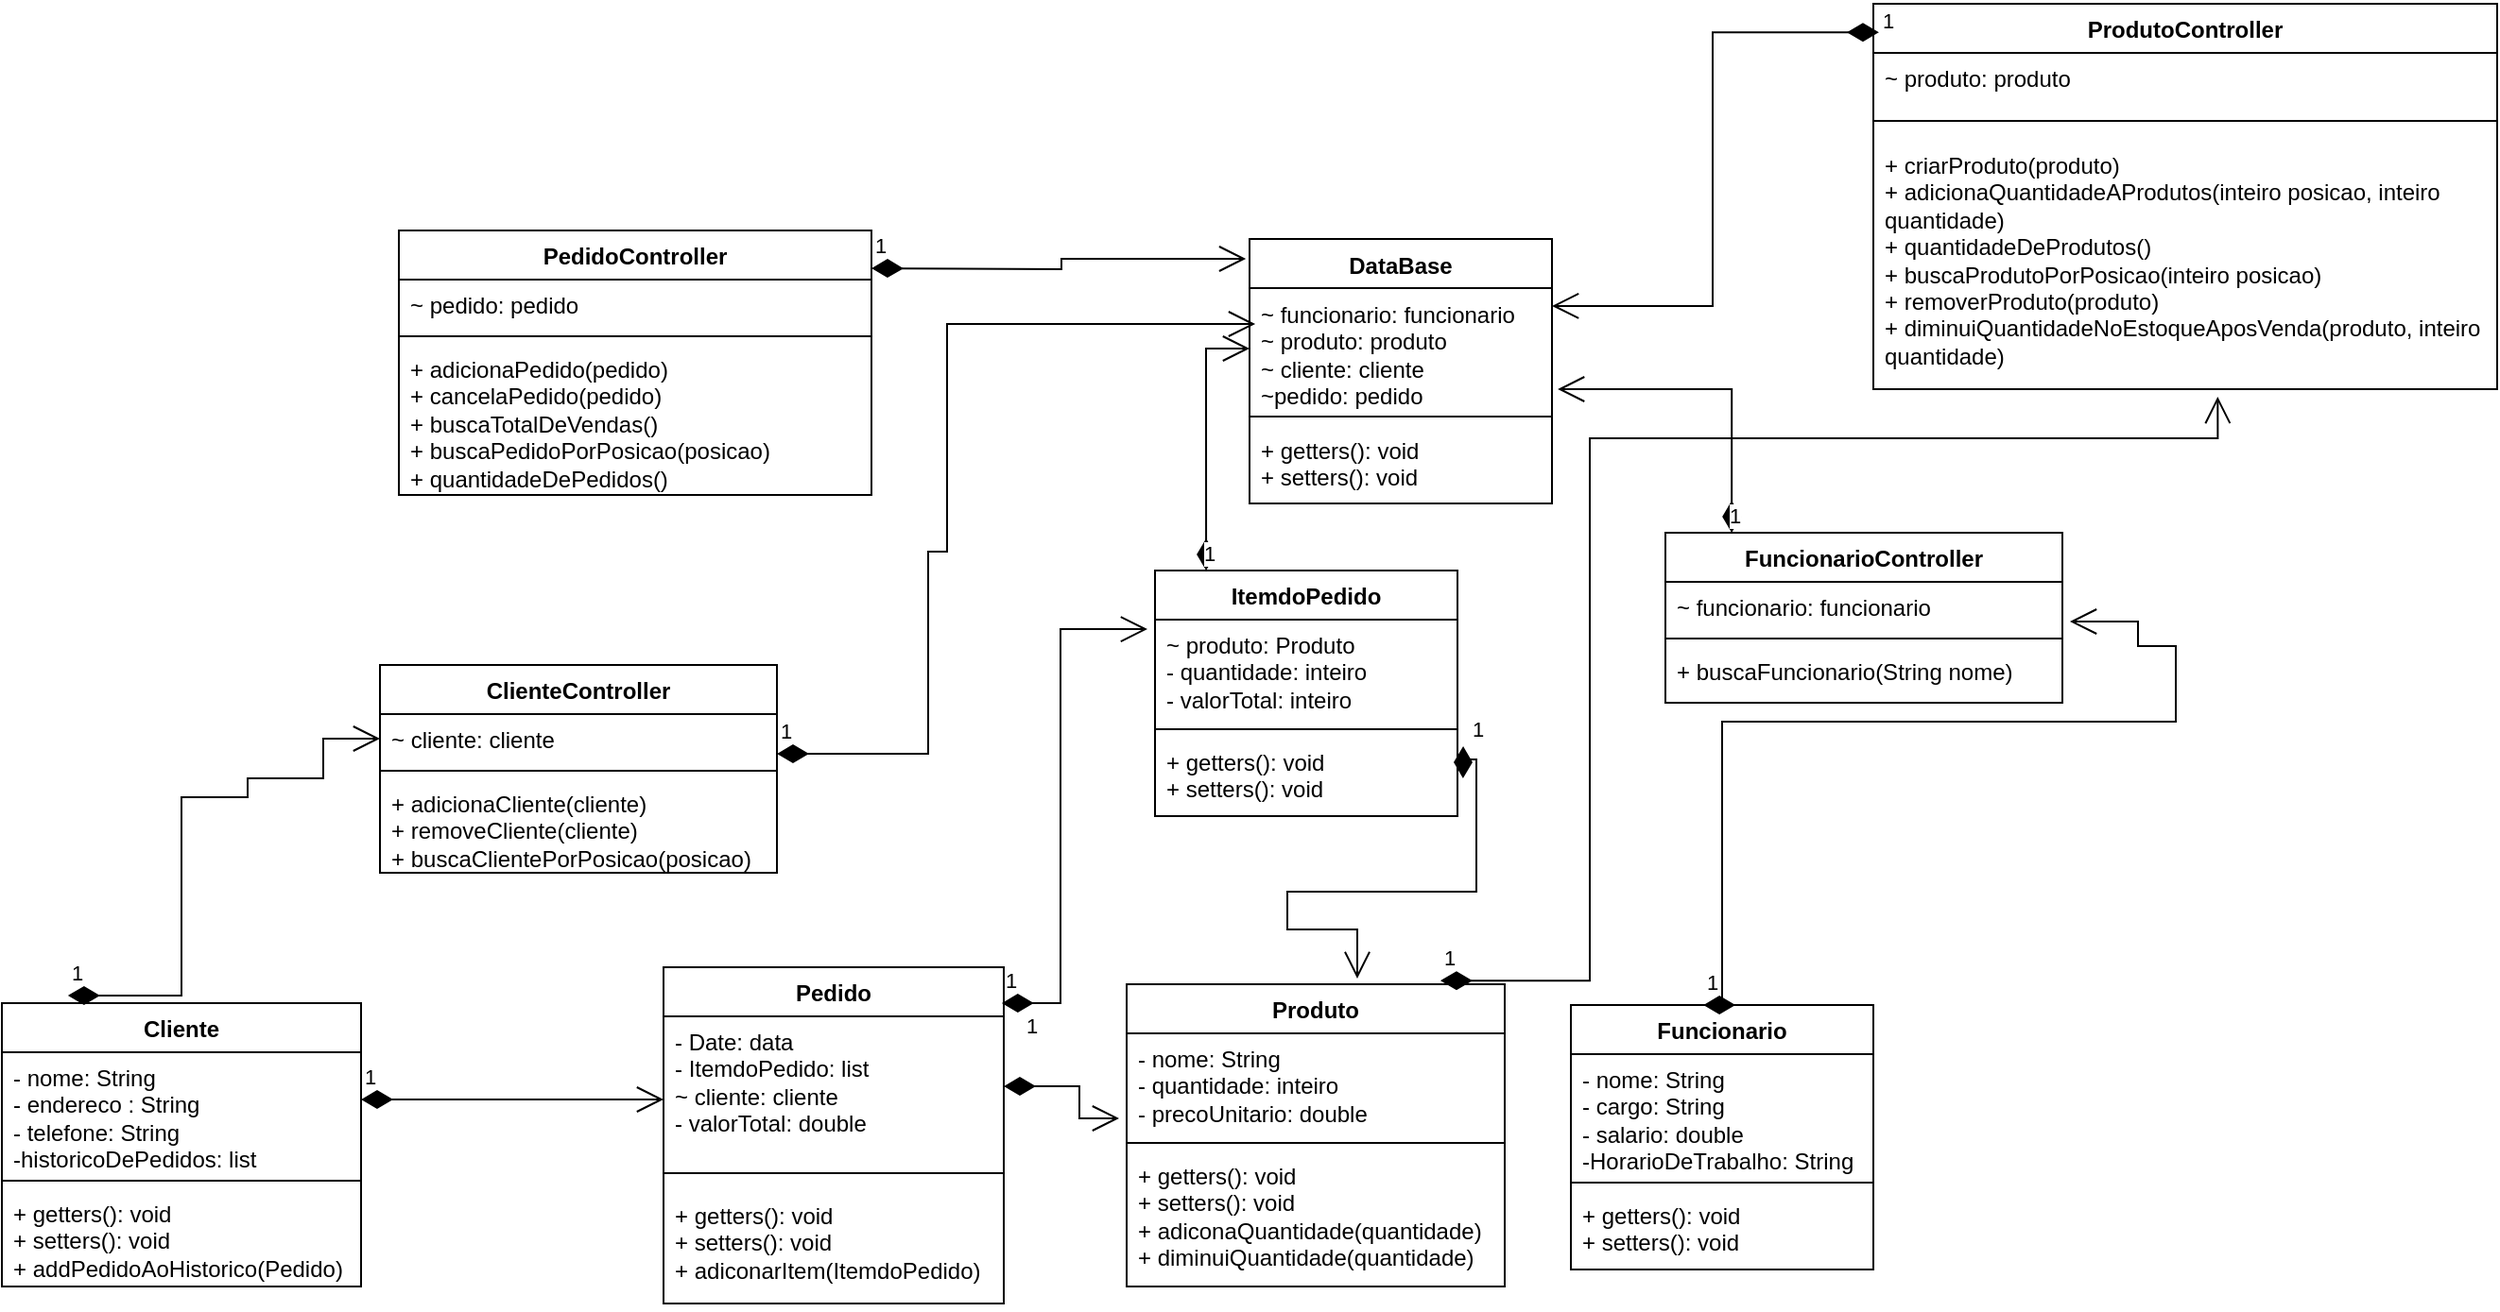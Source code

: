 <mxfile version="21.2.7" type="device">
  <diagram id="PnvKeoeQNDzzuG13HPoo" name="Página-1">
    <mxGraphModel dx="2084" dy="766" grid="1" gridSize="10" guides="1" tooltips="1" connect="1" arrows="1" fold="1" page="1" pageScale="1" pageWidth="827" pageHeight="1169" math="0" shadow="0">
      <root>
        <mxCell id="0" />
        <mxCell id="1" parent="0" />
        <mxCell id="MQpVoSl_3eODT95voW7s-1" value="Cliente" style="swimlane;fontStyle=1;align=center;verticalAlign=top;childLayout=stackLayout;horizontal=1;startSize=26;horizontalStack=0;resizeParent=1;resizeParentMax=0;resizeLast=0;collapsible=1;marginBottom=0;whiteSpace=wrap;html=1;" vertex="1" parent="1">
          <mxGeometry x="-340" y="989" width="190" height="150" as="geometry" />
        </mxCell>
        <mxCell id="MQpVoSl_3eODT95voW7s-2" value="- nome: String&lt;br&gt;- endereco : String&lt;br&gt;- telefone: String&lt;br&gt;-historicoDePedidos: list" style="text;strokeColor=none;fillColor=none;align=left;verticalAlign=top;spacingLeft=4;spacingRight=4;overflow=hidden;rotatable=0;points=[[0,0.5],[1,0.5]];portConstraint=eastwest;whiteSpace=wrap;html=1;" vertex="1" parent="MQpVoSl_3eODT95voW7s-1">
          <mxGeometry y="26" width="190" height="64" as="geometry" />
        </mxCell>
        <mxCell id="MQpVoSl_3eODT95voW7s-3" value="" style="line;strokeWidth=1;fillColor=none;align=left;verticalAlign=middle;spacingTop=-1;spacingLeft=3;spacingRight=3;rotatable=0;labelPosition=right;points=[];portConstraint=eastwest;strokeColor=inherit;" vertex="1" parent="MQpVoSl_3eODT95voW7s-1">
          <mxGeometry y="90" width="190" height="8" as="geometry" />
        </mxCell>
        <mxCell id="MQpVoSl_3eODT95voW7s-4" value="+ getters(): void&lt;br&gt;+ setters(): void&lt;br&gt;+ addPedidoAoHistorico(Pedido)" style="text;strokeColor=none;fillColor=none;align=left;verticalAlign=top;spacingLeft=4;spacingRight=4;overflow=hidden;rotatable=0;points=[[0,0.5],[1,0.5]];portConstraint=eastwest;whiteSpace=wrap;html=1;" vertex="1" parent="MQpVoSl_3eODT95voW7s-1">
          <mxGeometry y="98" width="190" height="52" as="geometry" />
        </mxCell>
        <mxCell id="MQpVoSl_3eODT95voW7s-5" value="Funcionario" style="swimlane;fontStyle=1;align=center;verticalAlign=top;childLayout=stackLayout;horizontal=1;startSize=26;horizontalStack=0;resizeParent=1;resizeParentMax=0;resizeLast=0;collapsible=1;marginBottom=0;whiteSpace=wrap;html=1;" vertex="1" parent="1">
          <mxGeometry x="490" y="990" width="160" height="140" as="geometry" />
        </mxCell>
        <mxCell id="MQpVoSl_3eODT95voW7s-6" value="- nome: String&lt;br&gt;- cargo: String&lt;br&gt;- salario: double&lt;br&gt;-HorarioDeTrabalho: String" style="text;strokeColor=none;fillColor=none;align=left;verticalAlign=top;spacingLeft=4;spacingRight=4;overflow=hidden;rotatable=0;points=[[0,0.5],[1,0.5]];portConstraint=eastwest;whiteSpace=wrap;html=1;" vertex="1" parent="MQpVoSl_3eODT95voW7s-5">
          <mxGeometry y="26" width="160" height="64" as="geometry" />
        </mxCell>
        <mxCell id="MQpVoSl_3eODT95voW7s-7" value="" style="line;strokeWidth=1;fillColor=none;align=left;verticalAlign=middle;spacingTop=-1;spacingLeft=3;spacingRight=3;rotatable=0;labelPosition=right;points=[];portConstraint=eastwest;strokeColor=inherit;" vertex="1" parent="MQpVoSl_3eODT95voW7s-5">
          <mxGeometry y="90" width="160" height="8" as="geometry" />
        </mxCell>
        <mxCell id="MQpVoSl_3eODT95voW7s-8" value="+ getters(): void&lt;br style=&quot;border-color: var(--border-color);&quot;&gt;+ setters(): void" style="text;strokeColor=none;fillColor=none;align=left;verticalAlign=top;spacingLeft=4;spacingRight=4;overflow=hidden;rotatable=0;points=[[0,0.5],[1,0.5]];portConstraint=eastwest;whiteSpace=wrap;html=1;" vertex="1" parent="MQpVoSl_3eODT95voW7s-5">
          <mxGeometry y="98" width="160" height="42" as="geometry" />
        </mxCell>
        <mxCell id="MQpVoSl_3eODT95voW7s-14" value="ItemdoPedido" style="swimlane;fontStyle=1;align=center;verticalAlign=top;childLayout=stackLayout;horizontal=1;startSize=26;horizontalStack=0;resizeParent=1;resizeParentMax=0;resizeLast=0;collapsible=1;marginBottom=0;whiteSpace=wrap;html=1;" vertex="1" parent="1">
          <mxGeometry x="270" y="760" width="160" height="130" as="geometry" />
        </mxCell>
        <mxCell id="MQpVoSl_3eODT95voW7s-15" value="~ produto: Produto&lt;br&gt;- quantidade: inteiro&lt;br&gt;- valorTotal: inteiro" style="text;strokeColor=none;fillColor=none;align=left;verticalAlign=top;spacingLeft=4;spacingRight=4;overflow=hidden;rotatable=0;points=[[0,0.5],[1,0.5]];portConstraint=eastwest;whiteSpace=wrap;html=1;" vertex="1" parent="MQpVoSl_3eODT95voW7s-14">
          <mxGeometry y="26" width="160" height="54" as="geometry" />
        </mxCell>
        <mxCell id="MQpVoSl_3eODT95voW7s-16" value="" style="line;strokeWidth=1;fillColor=none;align=left;verticalAlign=middle;spacingTop=-1;spacingLeft=3;spacingRight=3;rotatable=0;labelPosition=right;points=[];portConstraint=eastwest;strokeColor=inherit;" vertex="1" parent="MQpVoSl_3eODT95voW7s-14">
          <mxGeometry y="80" width="160" height="8" as="geometry" />
        </mxCell>
        <mxCell id="MQpVoSl_3eODT95voW7s-17" value="+ getters(): void&lt;br style=&quot;border-color: var(--border-color);&quot;&gt;+ setters(): void" style="text;strokeColor=none;fillColor=none;align=left;verticalAlign=top;spacingLeft=4;spacingRight=4;overflow=hidden;rotatable=0;points=[[0,0.5],[1,0.5]];portConstraint=eastwest;whiteSpace=wrap;html=1;" vertex="1" parent="MQpVoSl_3eODT95voW7s-14">
          <mxGeometry y="88" width="160" height="42" as="geometry" />
        </mxCell>
        <mxCell id="MQpVoSl_3eODT95voW7s-18" value="Pedido" style="swimlane;fontStyle=1;align=center;verticalAlign=top;childLayout=stackLayout;horizontal=1;startSize=26;horizontalStack=0;resizeParent=1;resizeParentMax=0;resizeLast=0;collapsible=1;marginBottom=0;whiteSpace=wrap;html=1;" vertex="1" parent="1">
          <mxGeometry x="10" y="970" width="180" height="178" as="geometry" />
        </mxCell>
        <mxCell id="MQpVoSl_3eODT95voW7s-19" value="- Date: data&lt;br&gt;- ItemdoPedido: list&lt;br&gt;~ cliente: cliente&lt;br&gt;- valorTotal: double" style="text;strokeColor=none;fillColor=none;align=left;verticalAlign=top;spacingLeft=4;spacingRight=4;overflow=hidden;rotatable=0;points=[[0,0.5],[1,0.5]];portConstraint=eastwest;whiteSpace=wrap;html=1;" vertex="1" parent="MQpVoSl_3eODT95voW7s-18">
          <mxGeometry y="26" width="180" height="74" as="geometry" />
        </mxCell>
        <mxCell id="MQpVoSl_3eODT95voW7s-20" value="" style="line;strokeWidth=1;fillColor=none;align=left;verticalAlign=middle;spacingTop=-1;spacingLeft=3;spacingRight=3;rotatable=0;labelPosition=right;points=[];portConstraint=eastwest;strokeColor=inherit;" vertex="1" parent="MQpVoSl_3eODT95voW7s-18">
          <mxGeometry y="100" width="180" height="18" as="geometry" />
        </mxCell>
        <mxCell id="MQpVoSl_3eODT95voW7s-21" value="+ getters(): void&lt;br style=&quot;border-color: var(--border-color);&quot;&gt;+ setters(): void&lt;br&gt;+ adiconarItem(ItemdoPedido)" style="text;strokeColor=none;fillColor=none;align=left;verticalAlign=top;spacingLeft=4;spacingRight=4;overflow=hidden;rotatable=0;points=[[0,0.5],[1,0.5]];portConstraint=eastwest;whiteSpace=wrap;html=1;" vertex="1" parent="MQpVoSl_3eODT95voW7s-18">
          <mxGeometry y="118" width="180" height="60" as="geometry" />
        </mxCell>
        <mxCell id="MQpVoSl_3eODT95voW7s-22" value="Produto" style="swimlane;fontStyle=1;align=center;verticalAlign=top;childLayout=stackLayout;horizontal=1;startSize=26;horizontalStack=0;resizeParent=1;resizeParentMax=0;resizeLast=0;collapsible=1;marginBottom=0;whiteSpace=wrap;html=1;" vertex="1" parent="1">
          <mxGeometry x="255" y="979" width="200" height="160" as="geometry" />
        </mxCell>
        <mxCell id="MQpVoSl_3eODT95voW7s-23" value="- nome: String&lt;br&gt;- quantidade: inteiro&lt;br&gt;- precoUnitario: double" style="text;strokeColor=none;fillColor=none;align=left;verticalAlign=top;spacingLeft=4;spacingRight=4;overflow=hidden;rotatable=0;points=[[0,0.5],[1,0.5]];portConstraint=eastwest;whiteSpace=wrap;html=1;" vertex="1" parent="MQpVoSl_3eODT95voW7s-22">
          <mxGeometry y="26" width="200" height="54" as="geometry" />
        </mxCell>
        <mxCell id="MQpVoSl_3eODT95voW7s-24" value="" style="line;strokeWidth=1;fillColor=none;align=left;verticalAlign=middle;spacingTop=-1;spacingLeft=3;spacingRight=3;rotatable=0;labelPosition=right;points=[];portConstraint=eastwest;strokeColor=inherit;" vertex="1" parent="MQpVoSl_3eODT95voW7s-22">
          <mxGeometry y="80" width="200" height="8" as="geometry" />
        </mxCell>
        <mxCell id="MQpVoSl_3eODT95voW7s-25" value="+ getters(): void&lt;br style=&quot;border-color: var(--border-color);&quot;&gt;+ setters(): void&lt;br&gt;+ adiconaQuantidade(quantidade)&lt;br&gt;+ diminuiQuantidade(quantidade)" style="text;strokeColor=none;fillColor=none;align=left;verticalAlign=top;spacingLeft=4;spacingRight=4;overflow=hidden;rotatable=0;points=[[0,0.5],[1,0.5]];portConstraint=eastwest;whiteSpace=wrap;html=1;" vertex="1" parent="MQpVoSl_3eODT95voW7s-22">
          <mxGeometry y="88" width="200" height="72" as="geometry" />
        </mxCell>
        <mxCell id="MQpVoSl_3eODT95voW7s-27" value="1" style="endArrow=open;html=1;endSize=12;startArrow=diamondThin;startSize=14;startFill=1;edgeStyle=orthogonalEdgeStyle;align=left;verticalAlign=bottom;rounded=0;entryX=-0.02;entryY=0.833;entryDx=0;entryDy=0;entryPerimeter=0;" edge="1" parent="1" source="MQpVoSl_3eODT95voW7s-19" target="MQpVoSl_3eODT95voW7s-23">
          <mxGeometry x="-0.744" y="23" relative="1" as="geometry">
            <mxPoint x="90" y="370" as="sourcePoint" />
            <mxPoint x="260" y="370" as="targetPoint" />
            <Array as="points">
              <mxPoint x="230" y="1033" />
              <mxPoint x="230" y="1050" />
            </Array>
            <mxPoint as="offset" />
          </mxGeometry>
        </mxCell>
        <mxCell id="MQpVoSl_3eODT95voW7s-42" value="1" style="endArrow=open;html=1;endSize=12;startArrow=diamondThin;startSize=14;startFill=1;edgeStyle=orthogonalEdgeStyle;align=left;verticalAlign=bottom;rounded=0;entryX=0.61;entryY=-0.019;entryDx=0;entryDy=0;entryPerimeter=0;exitX=1.019;exitY=0.119;exitDx=0;exitDy=0;exitPerimeter=0;" edge="1" parent="1" source="MQpVoSl_3eODT95voW7s-17" target="MQpVoSl_3eODT95voW7s-22">
          <mxGeometry x="-1" y="3" relative="1" as="geometry">
            <mxPoint x="450" y="850" as="sourcePoint" />
            <mxPoint x="510" y="890" as="targetPoint" />
            <Array as="points">
              <mxPoint x="433" y="860" />
              <mxPoint x="440" y="860" />
              <mxPoint x="440" y="930" />
              <mxPoint x="340" y="930" />
              <mxPoint x="340" y="950" />
              <mxPoint x="377" y="950" />
            </Array>
          </mxGeometry>
        </mxCell>
        <mxCell id="MQpVoSl_3eODT95voW7s-44" value="DataBase" style="swimlane;fontStyle=1;align=center;verticalAlign=top;childLayout=stackLayout;horizontal=1;startSize=26;horizontalStack=0;resizeParent=1;resizeParentMax=0;resizeLast=0;collapsible=1;marginBottom=0;whiteSpace=wrap;html=1;" vertex="1" parent="1">
          <mxGeometry x="320" y="584.5" width="160" height="140" as="geometry" />
        </mxCell>
        <mxCell id="MQpVoSl_3eODT95voW7s-45" value="~ funcionario: funcionario&lt;br&gt;~ produto: produto&lt;br&gt;~ cliente: cliente&lt;br&gt;~pedido: pedido" style="text;strokeColor=none;fillColor=none;align=left;verticalAlign=top;spacingLeft=4;spacingRight=4;overflow=hidden;rotatable=0;points=[[0,0.5],[1,0.5]];portConstraint=eastwest;whiteSpace=wrap;html=1;" vertex="1" parent="MQpVoSl_3eODT95voW7s-44">
          <mxGeometry y="26" width="160" height="64" as="geometry" />
        </mxCell>
        <mxCell id="MQpVoSl_3eODT95voW7s-46" value="" style="line;strokeWidth=1;fillColor=none;align=left;verticalAlign=middle;spacingTop=-1;spacingLeft=3;spacingRight=3;rotatable=0;labelPosition=right;points=[];portConstraint=eastwest;strokeColor=inherit;" vertex="1" parent="MQpVoSl_3eODT95voW7s-44">
          <mxGeometry y="90" width="160" height="8" as="geometry" />
        </mxCell>
        <mxCell id="MQpVoSl_3eODT95voW7s-47" value="+ getters(): void&lt;br style=&quot;border-color: var(--border-color);&quot;&gt;+ setters(): void" style="text;strokeColor=none;fillColor=none;align=left;verticalAlign=top;spacingLeft=4;spacingRight=4;overflow=hidden;rotatable=0;points=[[0,0.5],[1,0.5]];portConstraint=eastwest;whiteSpace=wrap;html=1;" vertex="1" parent="MQpVoSl_3eODT95voW7s-44">
          <mxGeometry y="98" width="160" height="42" as="geometry" />
        </mxCell>
        <mxCell id="MQpVoSl_3eODT95voW7s-49" value="ClienteController" style="swimlane;fontStyle=1;align=center;verticalAlign=top;childLayout=stackLayout;horizontal=1;startSize=26;horizontalStack=0;resizeParent=1;resizeParentMax=0;resizeLast=0;collapsible=1;marginBottom=0;whiteSpace=wrap;html=1;" vertex="1" parent="1">
          <mxGeometry x="-140" y="810" width="210" height="110" as="geometry" />
        </mxCell>
        <mxCell id="MQpVoSl_3eODT95voW7s-50" value="~ cliente: cliente" style="text;strokeColor=none;fillColor=none;align=left;verticalAlign=top;spacingLeft=4;spacingRight=4;overflow=hidden;rotatable=0;points=[[0,0.5],[1,0.5]];portConstraint=eastwest;whiteSpace=wrap;html=1;" vertex="1" parent="MQpVoSl_3eODT95voW7s-49">
          <mxGeometry y="26" width="210" height="26" as="geometry" />
        </mxCell>
        <mxCell id="MQpVoSl_3eODT95voW7s-51" value="" style="line;strokeWidth=1;fillColor=none;align=left;verticalAlign=middle;spacingTop=-1;spacingLeft=3;spacingRight=3;rotatable=0;labelPosition=right;points=[];portConstraint=eastwest;strokeColor=inherit;" vertex="1" parent="MQpVoSl_3eODT95voW7s-49">
          <mxGeometry y="52" width="210" height="8" as="geometry" />
        </mxCell>
        <mxCell id="MQpVoSl_3eODT95voW7s-52" value="+ adicionaCliente(cliente)&lt;br&gt;+ removeCliente(cliente)&lt;br&gt;+ buscaClientePorPosicao(posicao)" style="text;strokeColor=none;fillColor=none;align=left;verticalAlign=top;spacingLeft=4;spacingRight=4;overflow=hidden;rotatable=0;points=[[0,0.5],[1,0.5]];portConstraint=eastwest;whiteSpace=wrap;html=1;" vertex="1" parent="MQpVoSl_3eODT95voW7s-49">
          <mxGeometry y="60" width="210" height="50" as="geometry" />
        </mxCell>
        <mxCell id="MQpVoSl_3eODT95voW7s-53" value="FuncionarioController" style="swimlane;fontStyle=1;align=center;verticalAlign=top;childLayout=stackLayout;horizontal=1;startSize=26;horizontalStack=0;resizeParent=1;resizeParentMax=0;resizeLast=0;collapsible=1;marginBottom=0;whiteSpace=wrap;html=1;" vertex="1" parent="1">
          <mxGeometry x="540" y="740" width="210" height="90" as="geometry" />
        </mxCell>
        <mxCell id="MQpVoSl_3eODT95voW7s-54" value="~ funcionario: funcionario" style="text;strokeColor=none;fillColor=none;align=left;verticalAlign=top;spacingLeft=4;spacingRight=4;overflow=hidden;rotatable=0;points=[[0,0.5],[1,0.5]];portConstraint=eastwest;whiteSpace=wrap;html=1;" vertex="1" parent="MQpVoSl_3eODT95voW7s-53">
          <mxGeometry y="26" width="210" height="26" as="geometry" />
        </mxCell>
        <mxCell id="MQpVoSl_3eODT95voW7s-55" value="" style="line;strokeWidth=1;fillColor=none;align=left;verticalAlign=middle;spacingTop=-1;spacingLeft=3;spacingRight=3;rotatable=0;labelPosition=right;points=[];portConstraint=eastwest;strokeColor=inherit;" vertex="1" parent="MQpVoSl_3eODT95voW7s-53">
          <mxGeometry y="52" width="210" height="8" as="geometry" />
        </mxCell>
        <mxCell id="MQpVoSl_3eODT95voW7s-56" value="+ buscaFuncionario(String nome)" style="text;strokeColor=none;fillColor=none;align=left;verticalAlign=top;spacingLeft=4;spacingRight=4;overflow=hidden;rotatable=0;points=[[0,0.5],[1,0.5]];portConstraint=eastwest;whiteSpace=wrap;html=1;" vertex="1" parent="MQpVoSl_3eODT95voW7s-53">
          <mxGeometry y="60" width="210" height="30" as="geometry" />
        </mxCell>
        <mxCell id="MQpVoSl_3eODT95voW7s-58" value="PedidoController" style="swimlane;fontStyle=1;align=center;verticalAlign=top;childLayout=stackLayout;horizontal=1;startSize=26;horizontalStack=0;resizeParent=1;resizeParentMax=0;resizeLast=0;collapsible=1;marginBottom=0;whiteSpace=wrap;html=1;" vertex="1" parent="1">
          <mxGeometry x="-130" y="580" width="250" height="140" as="geometry" />
        </mxCell>
        <mxCell id="MQpVoSl_3eODT95voW7s-59" value="~ pedido: pedido" style="text;strokeColor=none;fillColor=none;align=left;verticalAlign=top;spacingLeft=4;spacingRight=4;overflow=hidden;rotatable=0;points=[[0,0.5],[1,0.5]];portConstraint=eastwest;whiteSpace=wrap;html=1;" vertex="1" parent="MQpVoSl_3eODT95voW7s-58">
          <mxGeometry y="26" width="250" height="26" as="geometry" />
        </mxCell>
        <mxCell id="MQpVoSl_3eODT95voW7s-60" value="" style="line;strokeWidth=1;fillColor=none;align=left;verticalAlign=middle;spacingTop=-1;spacingLeft=3;spacingRight=3;rotatable=0;labelPosition=right;points=[];portConstraint=eastwest;strokeColor=inherit;" vertex="1" parent="MQpVoSl_3eODT95voW7s-58">
          <mxGeometry y="52" width="250" height="8" as="geometry" />
        </mxCell>
        <mxCell id="MQpVoSl_3eODT95voW7s-61" value="+ adicionaPedido(pedido)&lt;br style=&quot;border-color: var(--border-color);&quot;&gt;+ cancelaPedido(pedido)&lt;br&gt;+ buscaTotalDeVendas()&lt;br&gt;+ buscaPedidoPorPosicao(posicao)&lt;br&gt;+ quantidadeDePedidos()" style="text;strokeColor=none;fillColor=none;align=left;verticalAlign=top;spacingLeft=4;spacingRight=4;overflow=hidden;rotatable=0;points=[[0,0.5],[1,0.5]];portConstraint=eastwest;whiteSpace=wrap;html=1;" vertex="1" parent="MQpVoSl_3eODT95voW7s-58">
          <mxGeometry y="60" width="250" height="80" as="geometry" />
        </mxCell>
        <mxCell id="MQpVoSl_3eODT95voW7s-63" value="ProdutoController" style="swimlane;fontStyle=1;align=center;verticalAlign=top;childLayout=stackLayout;horizontal=1;startSize=26;horizontalStack=0;resizeParent=1;resizeParentMax=0;resizeLast=0;collapsible=1;marginBottom=0;whiteSpace=wrap;html=1;" vertex="1" parent="1">
          <mxGeometry x="650" y="460" width="330" height="204" as="geometry" />
        </mxCell>
        <mxCell id="MQpVoSl_3eODT95voW7s-64" value="~ produto: produto" style="text;strokeColor=none;fillColor=none;align=left;verticalAlign=top;spacingLeft=4;spacingRight=4;overflow=hidden;rotatable=0;points=[[0,0.5],[1,0.5]];portConstraint=eastwest;whiteSpace=wrap;html=1;" vertex="1" parent="MQpVoSl_3eODT95voW7s-63">
          <mxGeometry y="26" width="330" height="26" as="geometry" />
        </mxCell>
        <mxCell id="MQpVoSl_3eODT95voW7s-65" value="" style="line;strokeWidth=1;fillColor=none;align=left;verticalAlign=middle;spacingTop=-1;spacingLeft=3;spacingRight=3;rotatable=0;labelPosition=right;points=[];portConstraint=eastwest;strokeColor=inherit;" vertex="1" parent="MQpVoSl_3eODT95voW7s-63">
          <mxGeometry y="52" width="330" height="20" as="geometry" />
        </mxCell>
        <mxCell id="MQpVoSl_3eODT95voW7s-66" value="+ criarProduto(produto)&lt;br&gt;+ adicionaQuantidadeAProdutos(inteiro posicao, inteiro quantidade)&lt;br&gt;+ quantidadeDeProdutos()&lt;br&gt;+ buscaProdutoPorPosicao(inteiro posicao)&lt;br style=&quot;border-color: var(--border-color);&quot;&gt;+ removerProduto(produto)&lt;br&gt;+ diminuiQuantidadeNoEstoqueAposVenda(produto, inteiro quantidade)&lt;br&gt;" style="text;strokeColor=none;fillColor=none;align=left;verticalAlign=top;spacingLeft=4;spacingRight=4;overflow=hidden;rotatable=0;points=[[0,0.5],[1,0.5]];portConstraint=eastwest;whiteSpace=wrap;html=1;" vertex="1" parent="MQpVoSl_3eODT95voW7s-63">
          <mxGeometry y="72" width="330" height="132" as="geometry" />
        </mxCell>
        <mxCell id="MQpVoSl_3eODT95voW7s-67" value="1" style="endArrow=open;html=1;endSize=12;startArrow=diamondThin;startSize=14;startFill=1;edgeStyle=orthogonalEdgeStyle;align=left;verticalAlign=bottom;rounded=0;exitX=0.438;exitY=0;exitDx=0;exitDy=0;exitPerimeter=0;entryX=1.019;entryY=0.808;entryDx=0;entryDy=0;entryPerimeter=0;" edge="1" parent="1" source="MQpVoSl_3eODT95voW7s-5" target="MQpVoSl_3eODT95voW7s-54">
          <mxGeometry x="-1" y="3" relative="1" as="geometry">
            <mxPoint x="570" y="824.5" as="sourcePoint" />
            <mxPoint x="820" y="680" as="targetPoint" />
            <Array as="points">
              <mxPoint x="570" y="990" />
              <mxPoint x="570" y="840" />
              <mxPoint x="810" y="840" />
              <mxPoint x="810" y="800" />
              <mxPoint x="790" y="800" />
              <mxPoint x="790" y="787" />
            </Array>
          </mxGeometry>
        </mxCell>
        <mxCell id="MQpVoSl_3eODT95voW7s-68" value="1" style="endArrow=open;html=1;endSize=12;startArrow=diamondThin;startSize=14;startFill=1;edgeStyle=orthogonalEdgeStyle;align=left;verticalAlign=bottom;rounded=0;entryX=0.019;entryY=0.297;entryDx=0;entryDy=0;entryPerimeter=0;exitX=1;exitY=0.808;exitDx=0;exitDy=0;exitPerimeter=0;" edge="1" parent="1" source="MQpVoSl_3eODT95voW7s-50" target="MQpVoSl_3eODT95voW7s-45">
          <mxGeometry x="-1" y="3" relative="1" as="geometry">
            <mxPoint x="90" y="840" as="sourcePoint" />
            <mxPoint x="300" y="635.5" as="targetPoint" />
            <Array as="points">
              <mxPoint x="150" y="857" />
              <mxPoint x="150" y="750" />
              <mxPoint x="160" y="750" />
              <mxPoint x="160" y="630" />
            </Array>
          </mxGeometry>
        </mxCell>
        <mxCell id="MQpVoSl_3eODT95voW7s-69" value="1" style="endArrow=open;html=1;endSize=12;startArrow=diamondThin;startSize=14;startFill=1;edgeStyle=orthogonalEdgeStyle;align=left;verticalAlign=bottom;rounded=0;exitX=0.184;exitY=-0.027;exitDx=0;exitDy=0;exitPerimeter=0;entryX=0;entryY=0.5;entryDx=0;entryDy=0;" edge="1" parent="1" source="MQpVoSl_3eODT95voW7s-1" target="MQpVoSl_3eODT95voW7s-50">
          <mxGeometry x="-1" y="3" relative="1" as="geometry">
            <mxPoint x="30" y="739" as="sourcePoint" />
            <mxPoint x="10" y="610" as="targetPoint" />
            <Array as="points">
              <mxPoint x="-245" y="880" />
              <mxPoint x="-210" y="880" />
              <mxPoint x="-210" y="870" />
              <mxPoint x="-170" y="870" />
              <mxPoint x="-170" y="849" />
            </Array>
          </mxGeometry>
        </mxCell>
        <mxCell id="MQpVoSl_3eODT95voW7s-70" value="1" style="endArrow=open;html=1;endSize=12;startArrow=diamondThin;startSize=14;startFill=1;edgeStyle=orthogonalEdgeStyle;align=left;verticalAlign=bottom;rounded=0;exitX=0.167;exitY=0;exitDx=0;exitDy=0;exitPerimeter=0;entryX=1.019;entryY=0.836;entryDx=0;entryDy=0;entryPerimeter=0;" edge="1" parent="1" source="MQpVoSl_3eODT95voW7s-53" target="MQpVoSl_3eODT95voW7s-45">
          <mxGeometry x="-1" y="3" relative="1" as="geometry">
            <mxPoint x="530" y="670" as="sourcePoint" />
            <mxPoint x="690" y="670" as="targetPoint" />
          </mxGeometry>
        </mxCell>
        <mxCell id="MQpVoSl_3eODT95voW7s-71" value="1" style="endArrow=open;html=1;endSize=12;startArrow=diamondThin;startSize=14;startFill=1;edgeStyle=orthogonalEdgeStyle;align=left;verticalAlign=bottom;rounded=0;entryX=-0.012;entryY=0.075;entryDx=0;entryDy=0;entryPerimeter=0;" edge="1" parent="1" target="MQpVoSl_3eODT95voW7s-44">
          <mxGeometry x="-1" y="3" relative="1" as="geometry">
            <mxPoint x="120" y="600" as="sourcePoint" />
            <mxPoint x="280" y="600" as="targetPoint" />
          </mxGeometry>
        </mxCell>
        <mxCell id="MQpVoSl_3eODT95voW7s-72" value="1" style="endArrow=open;html=1;endSize=12;startArrow=diamondThin;startSize=14;startFill=1;edgeStyle=orthogonalEdgeStyle;align=left;verticalAlign=bottom;rounded=0;exitX=0.009;exitY=0.074;exitDx=0;exitDy=0;exitPerimeter=0;entryX=1;entryY=0.148;entryDx=0;entryDy=0;entryPerimeter=0;" edge="1" parent="1" source="MQpVoSl_3eODT95voW7s-63" target="MQpVoSl_3eODT95voW7s-45">
          <mxGeometry x="-1" y="3" relative="1" as="geometry">
            <mxPoint x="480" y="600" as="sourcePoint" />
            <mxPoint x="640" y="600" as="targetPoint" />
          </mxGeometry>
        </mxCell>
        <mxCell id="MQpVoSl_3eODT95voW7s-73" value="1" style="endArrow=open;html=1;endSize=12;startArrow=diamondThin;startSize=14;startFill=1;edgeStyle=orthogonalEdgeStyle;align=left;verticalAlign=bottom;rounded=0;exitX=0.83;exitY=-0.012;exitDx=0;exitDy=0;exitPerimeter=0;entryX=0.552;entryY=1.03;entryDx=0;entryDy=0;entryPerimeter=0;" edge="1" parent="1" source="MQpVoSl_3eODT95voW7s-22" target="MQpVoSl_3eODT95voW7s-66">
          <mxGeometry x="-1" y="3" relative="1" as="geometry">
            <mxPoint x="420" y="970" as="sourcePoint" />
            <mxPoint x="580" y="970" as="targetPoint" />
            <Array as="points">
              <mxPoint x="500" y="977" />
              <mxPoint x="500" y="690" />
              <mxPoint x="832" y="690" />
            </Array>
          </mxGeometry>
        </mxCell>
        <mxCell id="MQpVoSl_3eODT95voW7s-74" value="1" style="endArrow=open;html=1;endSize=12;startArrow=diamondThin;startSize=14;startFill=1;edgeStyle=orthogonalEdgeStyle;align=left;verticalAlign=bottom;rounded=0;exitX=0.994;exitY=0.107;exitDx=0;exitDy=0;exitPerimeter=0;entryX=-0.025;entryY=0.093;entryDx=0;entryDy=0;entryPerimeter=0;" edge="1" parent="1" source="MQpVoSl_3eODT95voW7s-18" target="MQpVoSl_3eODT95voW7s-15">
          <mxGeometry x="-1" y="3" relative="1" as="geometry">
            <mxPoint x="210" y="960" as="sourcePoint" />
            <mxPoint x="370" y="960" as="targetPoint" />
            <Array as="points">
              <mxPoint x="220" y="989" />
              <mxPoint x="220" y="791" />
            </Array>
          </mxGeometry>
        </mxCell>
        <mxCell id="MQpVoSl_3eODT95voW7s-75" value="1" style="endArrow=open;html=1;endSize=12;startArrow=diamondThin;startSize=14;startFill=1;edgeStyle=orthogonalEdgeStyle;align=left;verticalAlign=bottom;rounded=0;exitX=0.169;exitY=0;exitDx=0;exitDy=0;exitPerimeter=0;entryX=0;entryY=0.5;entryDx=0;entryDy=0;" edge="1" parent="1" source="MQpVoSl_3eODT95voW7s-14" target="MQpVoSl_3eODT95voW7s-45">
          <mxGeometry x="-1" y="3" relative="1" as="geometry">
            <mxPoint x="150" y="724.5" as="sourcePoint" />
            <mxPoint x="310" y="724.5" as="targetPoint" />
          </mxGeometry>
        </mxCell>
        <mxCell id="MQpVoSl_3eODT95voW7s-77" value="1" style="endArrow=open;html=1;endSize=12;startArrow=diamondThin;startSize=14;startFill=1;edgeStyle=orthogonalEdgeStyle;align=left;verticalAlign=bottom;rounded=0;" edge="1" parent="1">
          <mxGeometry x="-1" y="3" relative="1" as="geometry">
            <mxPoint x="-150" y="1040" as="sourcePoint" />
            <mxPoint x="10" y="1040" as="targetPoint" />
          </mxGeometry>
        </mxCell>
      </root>
    </mxGraphModel>
  </diagram>
</mxfile>
